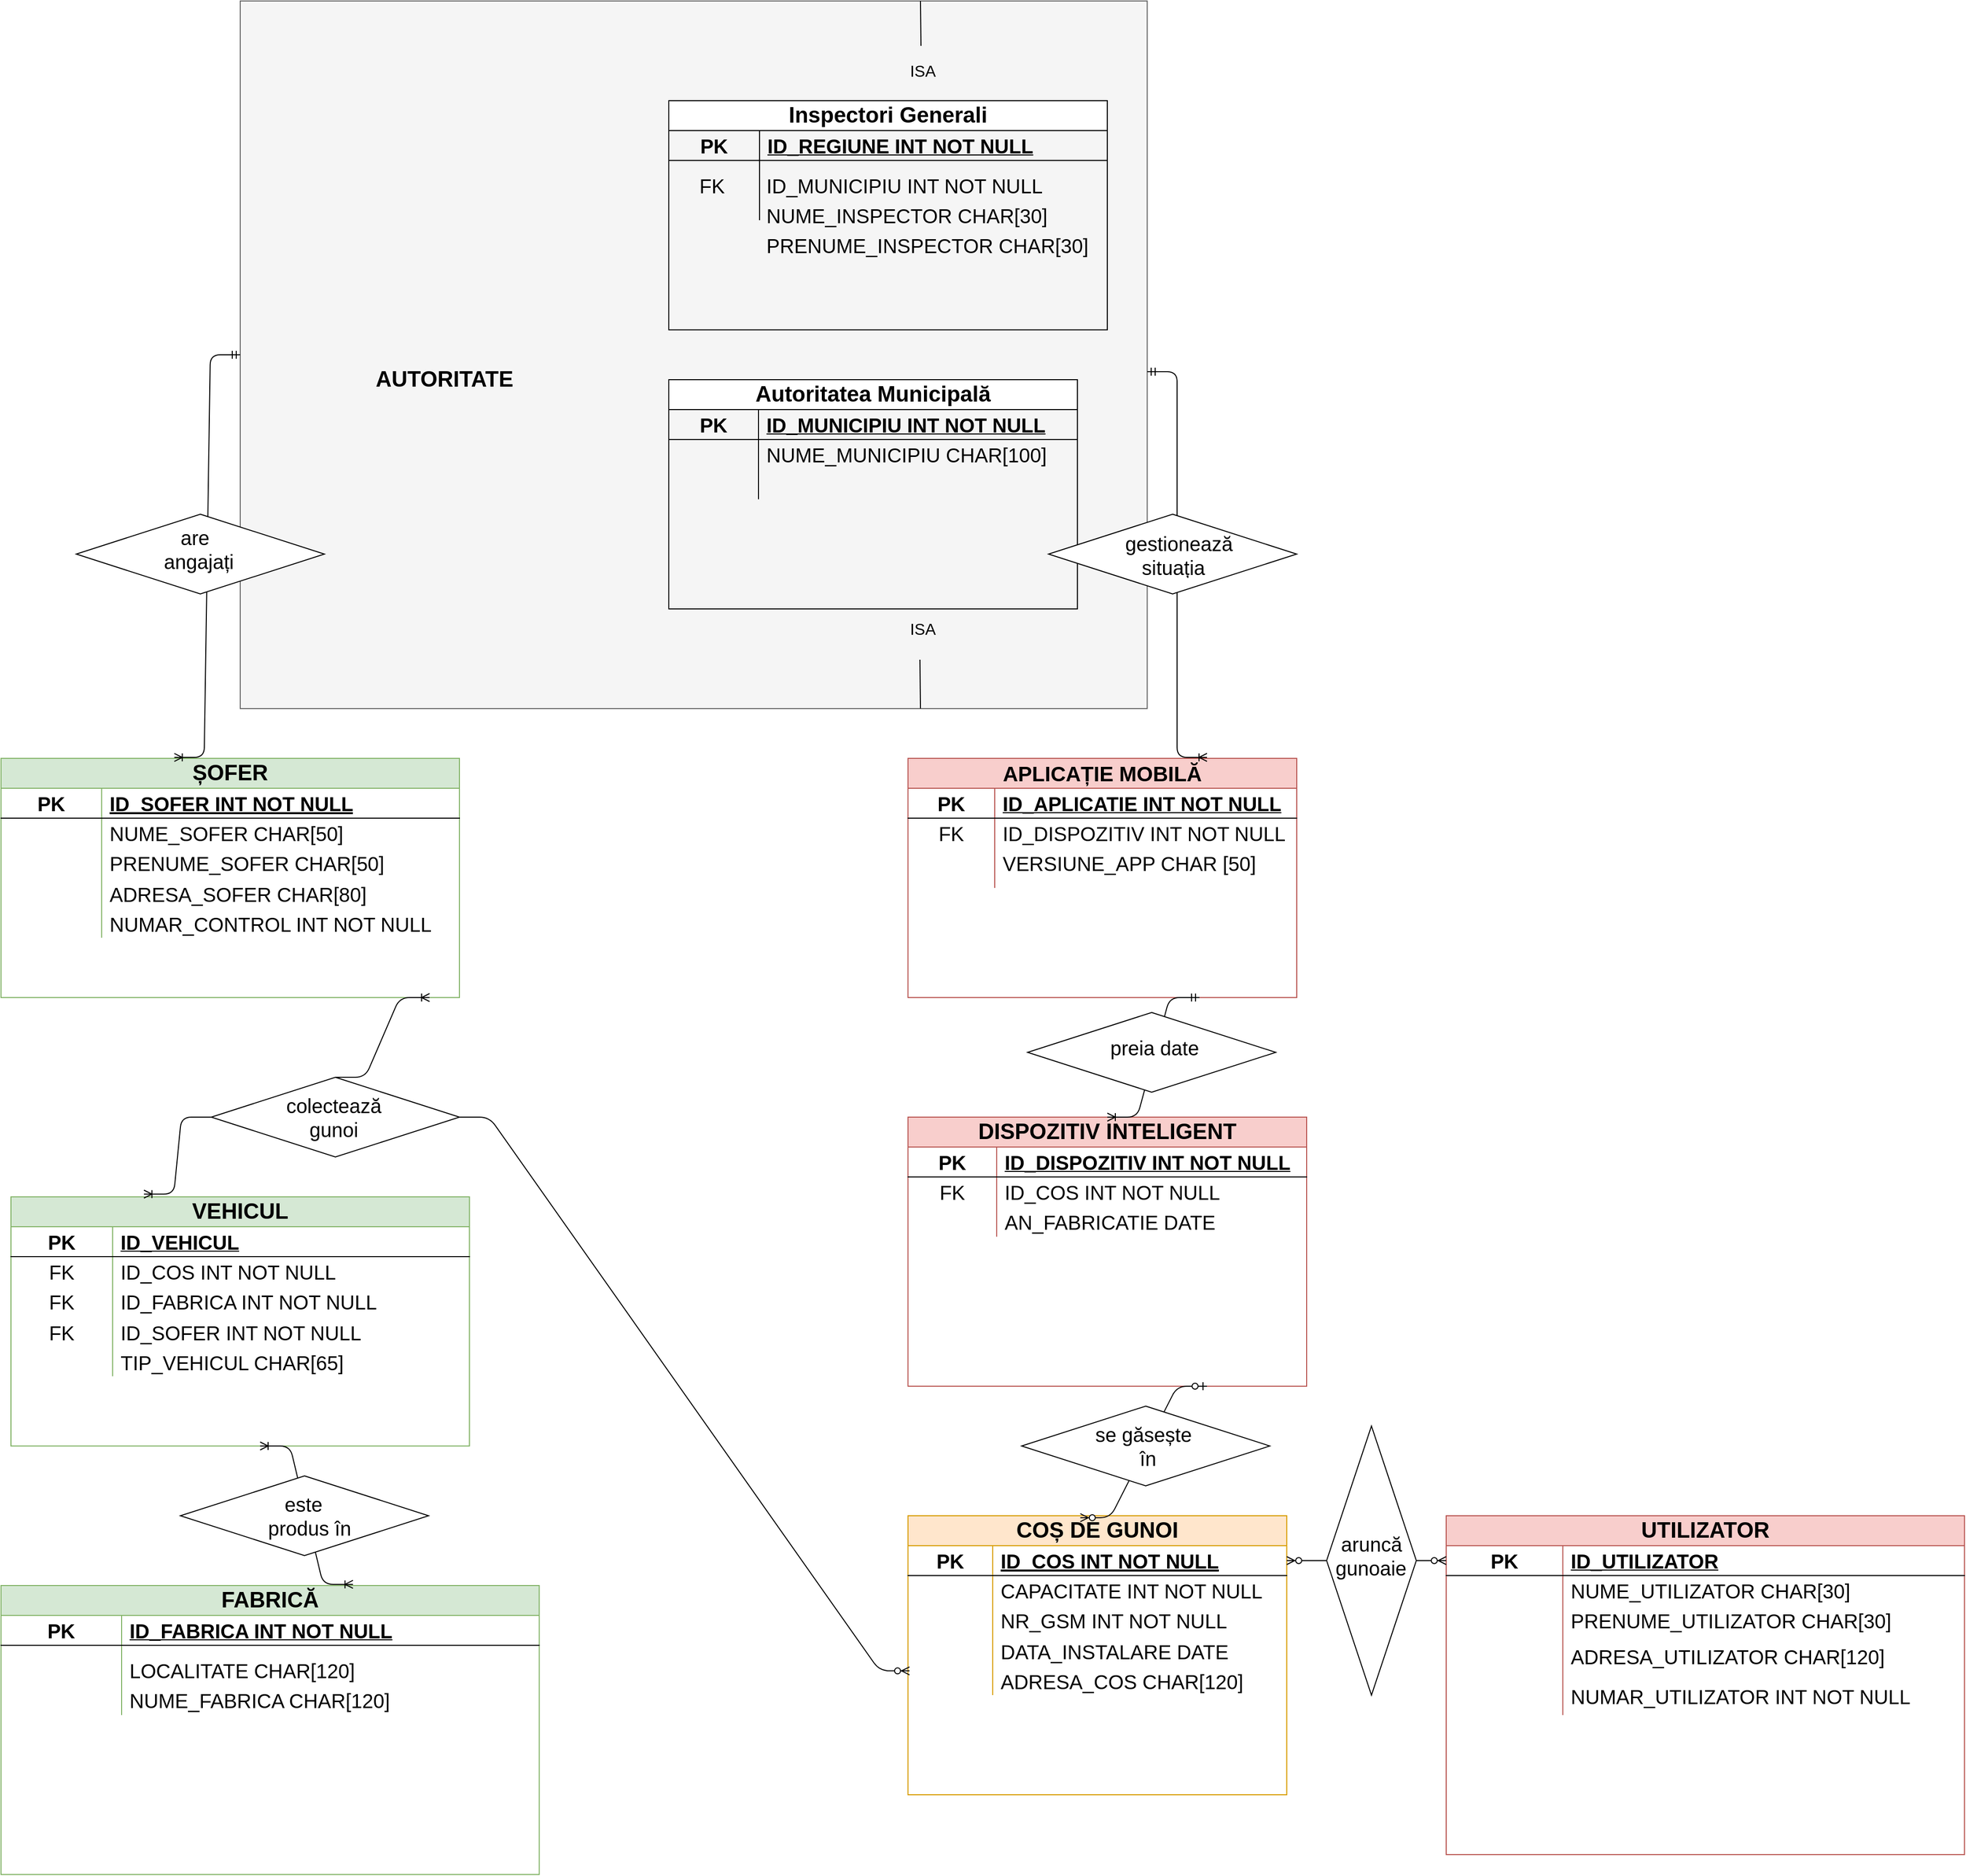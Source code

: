 <mxfile version="14.4.8" type="device"><diagram id="57cd32lfK2ipGU1jNJMj" name="Page-1"><mxGraphModel dx="2370" dy="2924" grid="1" gridSize="10" guides="1" tooltips="1" connect="1" arrows="1" fold="1" page="1" pageScale="1" pageWidth="1169" pageHeight="827" math="0" shadow="0"><root><mxCell id="0"/><mxCell id="1" parent="0"/><mxCell id="pH9x9BaeDjGzu_Fz_sA_-1" value="&lt;font style=&quot;font-size: 22px&quot;&gt;COȘ DE GUNOI&lt;/font&gt;" style="shape=table;html=1;whiteSpace=wrap;startSize=30;container=1;collapsible=0;childLayout=tableLayout;fixedRows=1;rowLines=0;fontStyle=1;align=center;fillColor=#ffe6cc;strokeColor=#d79b00;" parent="1" vertex="1"><mxGeometry x="1050" y="-80" width="380" height="280" as="geometry"/></mxCell><mxCell id="pH9x9BaeDjGzu_Fz_sA_-2" value="" style="shape=partialRectangle;html=1;whiteSpace=wrap;collapsible=0;dropTarget=0;pointerEvents=0;fillColor=none;top=0;left=0;bottom=1;right=0;points=[[0,0.5],[1,0.5]];portConstraint=eastwest;" parent="pH9x9BaeDjGzu_Fz_sA_-1" vertex="1"><mxGeometry y="30" width="380" height="30" as="geometry"/></mxCell><mxCell id="pH9x9BaeDjGzu_Fz_sA_-3" value="&lt;font size=&quot;1&quot;&gt;&lt;b style=&quot;font-size: 20px&quot;&gt;PK&lt;/b&gt;&lt;/font&gt;" style="shape=partialRectangle;html=1;whiteSpace=wrap;connectable=0;fillColor=none;top=0;left=0;bottom=0;right=0;overflow=hidden;" parent="pH9x9BaeDjGzu_Fz_sA_-2" vertex="1"><mxGeometry width="85" height="30" as="geometry"/></mxCell><mxCell id="pH9x9BaeDjGzu_Fz_sA_-4" value="&lt;font size=&quot;1&quot;&gt;&lt;b&gt;&lt;u style=&quot;font-size: 20px&quot;&gt;ID_COS INT NOT NULL&lt;/u&gt;&lt;/b&gt;&lt;/font&gt;" style="shape=partialRectangle;html=1;whiteSpace=wrap;connectable=0;fillColor=none;top=0;left=0;bottom=0;right=0;align=left;spacingLeft=6;overflow=hidden;" parent="pH9x9BaeDjGzu_Fz_sA_-2" vertex="1"><mxGeometry x="85" width="295" height="30" as="geometry"/></mxCell><mxCell id="pH9x9BaeDjGzu_Fz_sA_-5" value="" style="shape=partialRectangle;html=1;whiteSpace=wrap;collapsible=0;dropTarget=0;pointerEvents=0;fillColor=none;top=0;left=0;bottom=0;right=0;points=[[0,0.5],[1,0.5]];portConstraint=eastwest;" parent="pH9x9BaeDjGzu_Fz_sA_-1" vertex="1"><mxGeometry y="60" width="380" height="30" as="geometry"/></mxCell><mxCell id="pH9x9BaeDjGzu_Fz_sA_-6" value="" style="shape=partialRectangle;html=1;whiteSpace=wrap;connectable=0;fillColor=none;top=0;left=0;bottom=0;right=0;overflow=hidden;" parent="pH9x9BaeDjGzu_Fz_sA_-5" vertex="1"><mxGeometry width="85" height="30" as="geometry"/></mxCell><mxCell id="pH9x9BaeDjGzu_Fz_sA_-7" value="&lt;font style=&quot;font-size: 20px&quot;&gt;CAPACITATE INT NOT NULL&lt;/font&gt;" style="shape=partialRectangle;html=1;whiteSpace=wrap;connectable=0;fillColor=none;top=0;left=0;bottom=0;right=0;align=left;spacingLeft=6;overflow=hidden;fontSize=16;" parent="pH9x9BaeDjGzu_Fz_sA_-5" vertex="1"><mxGeometry x="85" width="295" height="30" as="geometry"/></mxCell><mxCell id="pH9x9BaeDjGzu_Fz_sA_-8" value="" style="shape=partialRectangle;html=1;whiteSpace=wrap;collapsible=0;dropTarget=0;pointerEvents=0;fillColor=none;top=0;left=0;bottom=0;right=0;points=[[0,0.5],[1,0.5]];portConstraint=eastwest;" parent="pH9x9BaeDjGzu_Fz_sA_-1" vertex="1"><mxGeometry y="90" width="380" height="30" as="geometry"/></mxCell><mxCell id="pH9x9BaeDjGzu_Fz_sA_-9" value="" style="shape=partialRectangle;html=1;whiteSpace=wrap;connectable=0;fillColor=none;top=0;left=0;bottom=0;right=0;overflow=hidden;" parent="pH9x9BaeDjGzu_Fz_sA_-8" vertex="1"><mxGeometry width="85" height="30" as="geometry"/></mxCell><mxCell id="pH9x9BaeDjGzu_Fz_sA_-10" value="&lt;font style=&quot;font-size: 20px&quot;&gt;NR_GSM INT NOT NULL&lt;/font&gt;" style="shape=partialRectangle;html=1;whiteSpace=wrap;connectable=0;fillColor=none;top=0;left=0;bottom=0;right=0;align=left;spacingLeft=6;overflow=hidden;" parent="pH9x9BaeDjGzu_Fz_sA_-8" vertex="1"><mxGeometry x="85" width="295" height="30" as="geometry"/></mxCell><mxCell id="4xKfPtqeUwsYevfExbdD-21" value="" style="shape=partialRectangle;collapsible=0;dropTarget=0;pointerEvents=0;fillColor=none;top=0;left=0;bottom=0;right=0;points=[[0,0.5],[1,0.5]];portConstraint=eastwest;" parent="pH9x9BaeDjGzu_Fz_sA_-1" vertex="1"><mxGeometry y="120" width="380" height="30" as="geometry"/></mxCell><mxCell id="4xKfPtqeUwsYevfExbdD-22" value="" style="shape=partialRectangle;connectable=0;fillColor=none;top=0;left=0;bottom=0;right=0;editable=1;overflow=hidden;" parent="4xKfPtqeUwsYevfExbdD-21" vertex="1"><mxGeometry width="85" height="30" as="geometry"/></mxCell><mxCell id="4xKfPtqeUwsYevfExbdD-23" value="DATA_INSTALARE DATE" style="shape=partialRectangle;connectable=0;fillColor=none;top=0;left=0;bottom=0;right=0;align=left;spacingLeft=6;overflow=hidden;fontSize=20;" parent="4xKfPtqeUwsYevfExbdD-21" vertex="1"><mxGeometry x="85" width="295" height="30" as="geometry"/></mxCell><mxCell id="4xKfPtqeUwsYevfExbdD-25" value="" style="shape=partialRectangle;collapsible=0;dropTarget=0;pointerEvents=0;fillColor=none;top=0;left=0;bottom=0;right=0;points=[[0,0.5],[1,0.5]];portConstraint=eastwest;" parent="pH9x9BaeDjGzu_Fz_sA_-1" vertex="1"><mxGeometry y="150" width="380" height="30" as="geometry"/></mxCell><mxCell id="4xKfPtqeUwsYevfExbdD-26" value="" style="shape=partialRectangle;connectable=0;fillColor=none;top=0;left=0;bottom=0;right=0;editable=1;overflow=hidden;" parent="4xKfPtqeUwsYevfExbdD-25" vertex="1"><mxGeometry width="85" height="30" as="geometry"/></mxCell><mxCell id="4xKfPtqeUwsYevfExbdD-27" value="ADRESA_COS CHAR[120]" style="shape=partialRectangle;connectable=0;fillColor=none;top=0;left=0;bottom=0;right=0;align=left;spacingLeft=6;overflow=hidden;fontSize=20;" parent="4xKfPtqeUwsYevfExbdD-25" vertex="1"><mxGeometry x="85" width="295" height="30" as="geometry"/></mxCell><mxCell id="pH9x9BaeDjGzu_Fz_sA_-11" value="&lt;font style=&quot;font-size: 22px&quot;&gt;UTILIZATOR&lt;/font&gt;" style="shape=table;html=1;whiteSpace=wrap;startSize=30;container=1;collapsible=0;childLayout=tableLayout;fixedRows=1;rowLines=0;fontStyle=1;align=center;fillColor=#f8cecc;strokeColor=#b85450;" parent="1" vertex="1"><mxGeometry x="1590" y="-80" width="520" height="340" as="geometry"/></mxCell><mxCell id="pH9x9BaeDjGzu_Fz_sA_-12" value="" style="shape=partialRectangle;html=1;whiteSpace=wrap;collapsible=0;dropTarget=0;pointerEvents=0;fillColor=none;top=0;left=0;bottom=1;right=0;points=[[0,0.5],[1,0.5]];portConstraint=eastwest;" parent="pH9x9BaeDjGzu_Fz_sA_-11" vertex="1"><mxGeometry y="30" width="520" height="30" as="geometry"/></mxCell><mxCell id="pH9x9BaeDjGzu_Fz_sA_-13" value="&lt;font size=&quot;1&quot;&gt;&lt;b style=&quot;font-size: 20px&quot;&gt;PK&lt;/b&gt;&lt;/font&gt;" style="shape=partialRectangle;html=1;whiteSpace=wrap;connectable=0;fillColor=none;top=0;left=0;bottom=0;right=0;overflow=hidden;" parent="pH9x9BaeDjGzu_Fz_sA_-12" vertex="1"><mxGeometry width="117" height="30" as="geometry"/></mxCell><mxCell id="pH9x9BaeDjGzu_Fz_sA_-14" value="&lt;b&gt;&lt;u&gt;&lt;font style=&quot;font-size: 20px&quot;&gt;ID_UTILIZATOR&lt;/font&gt;&lt;/u&gt;&lt;/b&gt;" style="shape=partialRectangle;html=1;whiteSpace=wrap;connectable=0;fillColor=none;top=0;left=0;bottom=0;right=0;align=left;spacingLeft=6;overflow=hidden;" parent="pH9x9BaeDjGzu_Fz_sA_-12" vertex="1"><mxGeometry x="117" width="403" height="30" as="geometry"/></mxCell><mxCell id="pH9x9BaeDjGzu_Fz_sA_-15" value="" style="shape=partialRectangle;html=1;whiteSpace=wrap;collapsible=0;dropTarget=0;pointerEvents=0;fillColor=none;top=0;left=0;bottom=0;right=0;points=[[0,0.5],[1,0.5]];portConstraint=eastwest;" parent="pH9x9BaeDjGzu_Fz_sA_-11" vertex="1"><mxGeometry y="60" width="520" height="30" as="geometry"/></mxCell><mxCell id="pH9x9BaeDjGzu_Fz_sA_-16" value="" style="shape=partialRectangle;html=1;whiteSpace=wrap;connectable=0;fillColor=none;top=0;left=0;bottom=0;right=0;overflow=hidden;" parent="pH9x9BaeDjGzu_Fz_sA_-15" vertex="1"><mxGeometry width="117" height="30" as="geometry"/></mxCell><mxCell id="pH9x9BaeDjGzu_Fz_sA_-17" value="&lt;font style=&quot;font-size: 20px&quot;&gt;NUME_UTILIZATOR CHAR[30]&lt;/font&gt;" style="shape=partialRectangle;html=1;whiteSpace=wrap;connectable=0;fillColor=none;top=0;left=0;bottom=0;right=0;align=left;spacingLeft=6;overflow=hidden;" parent="pH9x9BaeDjGzu_Fz_sA_-15" vertex="1"><mxGeometry x="117" width="403" height="30" as="geometry"/></mxCell><mxCell id="pH9x9BaeDjGzu_Fz_sA_-18" value="" style="shape=partialRectangle;html=1;whiteSpace=wrap;collapsible=0;dropTarget=0;pointerEvents=0;fillColor=none;top=0;left=0;bottom=0;right=0;points=[[0,0.5],[1,0.5]];portConstraint=eastwest;" parent="pH9x9BaeDjGzu_Fz_sA_-11" vertex="1"><mxGeometry y="90" width="520" height="30" as="geometry"/></mxCell><mxCell id="pH9x9BaeDjGzu_Fz_sA_-19" value="" style="shape=partialRectangle;html=1;whiteSpace=wrap;connectable=0;fillColor=none;top=0;left=0;bottom=0;right=0;overflow=hidden;" parent="pH9x9BaeDjGzu_Fz_sA_-18" vertex="1"><mxGeometry width="117" height="30" as="geometry"/></mxCell><mxCell id="pH9x9BaeDjGzu_Fz_sA_-20" value="&lt;font style=&quot;font-size: 20px&quot;&gt;PRENUME_UTILIZATOR CHAR[30]&lt;/font&gt;" style="shape=partialRectangle;html=1;whiteSpace=wrap;connectable=0;fillColor=none;top=0;left=0;bottom=0;right=0;align=left;spacingLeft=6;overflow=hidden;" parent="pH9x9BaeDjGzu_Fz_sA_-18" vertex="1"><mxGeometry x="117" width="403" height="30" as="geometry"/></mxCell><mxCell id="4xKfPtqeUwsYevfExbdD-28" value="" style="shape=partialRectangle;collapsible=0;dropTarget=0;pointerEvents=0;fillColor=none;top=0;left=0;bottom=0;right=0;points=[[0,0.5],[1,0.5]];portConstraint=eastwest;fontSize=20;" parent="pH9x9BaeDjGzu_Fz_sA_-11" vertex="1"><mxGeometry y="120" width="520" height="40" as="geometry"/></mxCell><mxCell id="4xKfPtqeUwsYevfExbdD-29" value="" style="shape=partialRectangle;connectable=0;fillColor=none;top=0;left=0;bottom=0;right=0;editable=1;overflow=hidden;" parent="4xKfPtqeUwsYevfExbdD-28" vertex="1"><mxGeometry width="117" height="40" as="geometry"/></mxCell><mxCell id="4xKfPtqeUwsYevfExbdD-30" value="ADRESA_UTILIZATOR CHAR[120]" style="shape=partialRectangle;connectable=0;fillColor=none;top=0;left=0;bottom=0;right=0;align=left;spacingLeft=6;overflow=hidden;fontSize=20;" parent="4xKfPtqeUwsYevfExbdD-28" vertex="1"><mxGeometry x="117" width="403" height="40" as="geometry"/></mxCell><mxCell id="4xKfPtqeUwsYevfExbdD-32" value="" style="shape=partialRectangle;collapsible=0;dropTarget=0;pointerEvents=0;fillColor=none;top=0;left=0;bottom=0;right=0;points=[[0,0.5],[1,0.5]];portConstraint=eastwest;" parent="pH9x9BaeDjGzu_Fz_sA_-11" vertex="1"><mxGeometry y="160" width="520" height="40" as="geometry"/></mxCell><mxCell id="4xKfPtqeUwsYevfExbdD-33" value="" style="shape=partialRectangle;connectable=0;fillColor=none;top=0;left=0;bottom=0;right=0;editable=1;overflow=hidden;" parent="4xKfPtqeUwsYevfExbdD-32" vertex="1"><mxGeometry width="117" height="40" as="geometry"/></mxCell><mxCell id="4xKfPtqeUwsYevfExbdD-34" value="NUMAR_UTILIZATOR INT NOT NULL" style="shape=partialRectangle;connectable=0;fillColor=none;top=0;left=0;bottom=0;right=0;align=left;spacingLeft=6;overflow=hidden;fontSize=20;" parent="4xKfPtqeUwsYevfExbdD-32" vertex="1"><mxGeometry x="117" width="403" height="40" as="geometry"/></mxCell><mxCell id="pH9x9BaeDjGzu_Fz_sA_-21" value="&lt;font style=&quot;font-size: 22px&quot;&gt;DISPOZITIV INTELIGENT&lt;/font&gt;" style="shape=table;html=1;whiteSpace=wrap;startSize=30;container=1;collapsible=0;childLayout=tableLayout;fixedRows=1;rowLines=0;fontStyle=1;align=center;fillColor=#f8cecc;strokeColor=#b85450;" parent="1" vertex="1"><mxGeometry x="1050" y="-480" width="400" height="270" as="geometry"/></mxCell><mxCell id="pH9x9BaeDjGzu_Fz_sA_-22" value="" style="shape=partialRectangle;html=1;whiteSpace=wrap;collapsible=0;dropTarget=0;pointerEvents=0;fillColor=none;top=0;left=0;bottom=1;right=0;points=[[0,0.5],[1,0.5]];portConstraint=eastwest;" parent="pH9x9BaeDjGzu_Fz_sA_-21" vertex="1"><mxGeometry y="30" width="400" height="30" as="geometry"/></mxCell><mxCell id="pH9x9BaeDjGzu_Fz_sA_-23" value="&lt;b&gt;&lt;font style=&quot;font-size: 20px&quot;&gt;PK&lt;/font&gt;&lt;/b&gt;" style="shape=partialRectangle;html=1;whiteSpace=wrap;connectable=0;fillColor=none;top=0;left=0;bottom=0;right=0;overflow=hidden;" parent="pH9x9BaeDjGzu_Fz_sA_-22" vertex="1"><mxGeometry width="89" height="30" as="geometry"/></mxCell><mxCell id="pH9x9BaeDjGzu_Fz_sA_-24" value="&lt;b&gt;&lt;u&gt;&lt;font style=&quot;font-size: 20px&quot;&gt;ID_DISPOZITIV INT NOT NULL&lt;/font&gt;&lt;/u&gt;&lt;/b&gt;" style="shape=partialRectangle;html=1;whiteSpace=wrap;connectable=0;fillColor=none;top=0;left=0;bottom=0;right=0;align=left;spacingLeft=6;overflow=hidden;" parent="pH9x9BaeDjGzu_Fz_sA_-22" vertex="1"><mxGeometry x="89" width="311" height="30" as="geometry"/></mxCell><mxCell id="pH9x9BaeDjGzu_Fz_sA_-25" value="" style="shape=partialRectangle;html=1;whiteSpace=wrap;collapsible=0;dropTarget=0;pointerEvents=0;fillColor=none;top=0;left=0;bottom=0;right=0;points=[[0,0.5],[1,0.5]];portConstraint=eastwest;" parent="pH9x9BaeDjGzu_Fz_sA_-21" vertex="1"><mxGeometry y="60" width="400" height="30" as="geometry"/></mxCell><mxCell id="pH9x9BaeDjGzu_Fz_sA_-26" value="&lt;font style=&quot;font-size: 20px&quot;&gt;FK&lt;/font&gt;" style="shape=partialRectangle;html=1;whiteSpace=wrap;connectable=0;fillColor=none;top=0;left=0;bottom=0;right=0;overflow=hidden;" parent="pH9x9BaeDjGzu_Fz_sA_-25" vertex="1"><mxGeometry width="89" height="30" as="geometry"/></mxCell><mxCell id="pH9x9BaeDjGzu_Fz_sA_-27" value="&lt;font style=&quot;font-size: 20px&quot;&gt;ID_COS INT NOT NULL&lt;/font&gt;" style="shape=partialRectangle;html=1;whiteSpace=wrap;connectable=0;fillColor=none;top=0;left=0;bottom=0;right=0;align=left;spacingLeft=6;overflow=hidden;" parent="pH9x9BaeDjGzu_Fz_sA_-25" vertex="1"><mxGeometry x="89" width="311" height="30" as="geometry"/></mxCell><mxCell id="pH9x9BaeDjGzu_Fz_sA_-28" value="" style="shape=partialRectangle;html=1;whiteSpace=wrap;collapsible=0;dropTarget=0;pointerEvents=0;fillColor=none;top=0;left=0;bottom=0;right=0;points=[[0,0.5],[1,0.5]];portConstraint=eastwest;" parent="pH9x9BaeDjGzu_Fz_sA_-21" vertex="1"><mxGeometry y="90" width="400" height="30" as="geometry"/></mxCell><mxCell id="pH9x9BaeDjGzu_Fz_sA_-29" value="" style="shape=partialRectangle;html=1;whiteSpace=wrap;connectable=0;fillColor=none;top=0;left=0;bottom=0;right=0;overflow=hidden;" parent="pH9x9BaeDjGzu_Fz_sA_-28" vertex="1"><mxGeometry width="89" height="30" as="geometry"/></mxCell><mxCell id="pH9x9BaeDjGzu_Fz_sA_-30" value="" style="shape=partialRectangle;html=1;whiteSpace=wrap;connectable=0;fillColor=none;top=0;left=0;bottom=0;right=0;align=left;spacingLeft=6;overflow=hidden;" parent="pH9x9BaeDjGzu_Fz_sA_-28" vertex="1"><mxGeometry x="89" width="311" height="30" as="geometry"/></mxCell><mxCell id="pH9x9BaeDjGzu_Fz_sA_-41" value="&lt;span style=&quot;font-size: 22px&quot;&gt;ȘOFER&lt;/span&gt;" style="shape=table;html=1;whiteSpace=wrap;startSize=30;container=1;collapsible=0;childLayout=tableLayout;fixedRows=1;rowLines=0;fontStyle=1;align=center;fillColor=#d5e8d4;strokeColor=#82b366;" parent="1" vertex="1"><mxGeometry x="140" y="-840" width="460" height="240" as="geometry"/></mxCell><mxCell id="pH9x9BaeDjGzu_Fz_sA_-42" value="" style="shape=partialRectangle;html=1;whiteSpace=wrap;collapsible=0;dropTarget=0;pointerEvents=0;fillColor=none;top=0;left=0;bottom=1;right=0;points=[[0,0.5],[1,0.5]];portConstraint=eastwest;" parent="pH9x9BaeDjGzu_Fz_sA_-41" vertex="1"><mxGeometry y="30" width="460" height="30" as="geometry"/></mxCell><mxCell id="pH9x9BaeDjGzu_Fz_sA_-43" value="&lt;b&gt;&lt;font style=&quot;font-size: 20px&quot;&gt;PK&lt;/font&gt;&lt;/b&gt;" style="shape=partialRectangle;html=1;whiteSpace=wrap;connectable=0;fillColor=none;top=0;left=0;bottom=0;right=0;overflow=hidden;" parent="pH9x9BaeDjGzu_Fz_sA_-42" vertex="1"><mxGeometry width="101" height="30" as="geometry"/></mxCell><mxCell id="pH9x9BaeDjGzu_Fz_sA_-44" value="&lt;span style=&quot;font-size: 20px&quot;&gt;&lt;b&gt;&lt;u&gt;ID_SOFER INT NOT NULL&lt;/u&gt;&lt;/b&gt;&lt;/span&gt;" style="shape=partialRectangle;html=1;whiteSpace=wrap;connectable=0;fillColor=none;top=0;left=0;bottom=0;right=0;align=left;spacingLeft=6;overflow=hidden;" parent="pH9x9BaeDjGzu_Fz_sA_-42" vertex="1"><mxGeometry x="101" width="359" height="30" as="geometry"/></mxCell><mxCell id="pH9x9BaeDjGzu_Fz_sA_-45" value="" style="shape=partialRectangle;html=1;whiteSpace=wrap;collapsible=0;dropTarget=0;pointerEvents=0;fillColor=none;top=0;left=0;bottom=0;right=0;points=[[0,0.5],[1,0.5]];portConstraint=eastwest;" parent="pH9x9BaeDjGzu_Fz_sA_-41" vertex="1"><mxGeometry y="60" width="460" height="30" as="geometry"/></mxCell><mxCell id="pH9x9BaeDjGzu_Fz_sA_-46" value="" style="shape=partialRectangle;html=1;whiteSpace=wrap;connectable=0;fillColor=none;top=0;left=0;bottom=0;right=0;overflow=hidden;" parent="pH9x9BaeDjGzu_Fz_sA_-45" vertex="1"><mxGeometry width="101" height="30" as="geometry"/></mxCell><mxCell id="pH9x9BaeDjGzu_Fz_sA_-47" value="&lt;font style=&quot;font-size: 20px&quot;&gt;NUME_SOFER CHAR[50]&lt;/font&gt;" style="shape=partialRectangle;html=1;whiteSpace=wrap;connectable=0;fillColor=none;top=0;left=0;bottom=0;right=0;align=left;spacingLeft=6;overflow=hidden;" parent="pH9x9BaeDjGzu_Fz_sA_-45" vertex="1"><mxGeometry x="101" width="359" height="30" as="geometry"/></mxCell><mxCell id="pH9x9BaeDjGzu_Fz_sA_-48" value="" style="shape=partialRectangle;html=1;whiteSpace=wrap;collapsible=0;dropTarget=0;pointerEvents=0;fillColor=none;top=0;left=0;bottom=0;right=0;points=[[0,0.5],[1,0.5]];portConstraint=eastwest;" parent="pH9x9BaeDjGzu_Fz_sA_-41" vertex="1"><mxGeometry y="90" width="460" height="30" as="geometry"/></mxCell><mxCell id="pH9x9BaeDjGzu_Fz_sA_-49" value="" style="shape=partialRectangle;html=1;whiteSpace=wrap;connectable=0;fillColor=none;top=0;left=0;bottom=0;right=0;overflow=hidden;" parent="pH9x9BaeDjGzu_Fz_sA_-48" vertex="1"><mxGeometry width="101" height="30" as="geometry"/></mxCell><mxCell id="pH9x9BaeDjGzu_Fz_sA_-50" value="&lt;font style=&quot;font-size: 20px&quot;&gt;PRENUME_SOFER CHAR[50]&lt;/font&gt;" style="shape=partialRectangle;html=1;whiteSpace=wrap;connectable=0;fillColor=none;top=0;left=0;bottom=0;right=0;align=left;spacingLeft=6;overflow=hidden;" parent="pH9x9BaeDjGzu_Fz_sA_-48" vertex="1"><mxGeometry x="101" width="359" height="30" as="geometry"/></mxCell><mxCell id="4xKfPtqeUwsYevfExbdD-3" value="" style="shape=partialRectangle;collapsible=0;dropTarget=0;pointerEvents=0;fillColor=none;top=0;left=0;bottom=0;right=0;points=[[0,0.5],[1,0.5]];portConstraint=eastwest;" parent="pH9x9BaeDjGzu_Fz_sA_-41" vertex="1"><mxGeometry y="120" width="460" height="30" as="geometry"/></mxCell><mxCell id="4xKfPtqeUwsYevfExbdD-4" value="" style="shape=partialRectangle;connectable=0;fillColor=none;top=0;left=0;bottom=0;right=0;editable=1;overflow=hidden;" parent="4xKfPtqeUwsYevfExbdD-3" vertex="1"><mxGeometry width="101" height="30" as="geometry"/></mxCell><mxCell id="4xKfPtqeUwsYevfExbdD-5" value="ADRESA_SOFER CHAR[80]" style="shape=partialRectangle;connectable=0;fillColor=none;top=0;left=0;bottom=0;right=0;align=left;spacingLeft=6;overflow=hidden;fontSize=20;" parent="4xKfPtqeUwsYevfExbdD-3" vertex="1"><mxGeometry x="101" width="359" height="30" as="geometry"/></mxCell><mxCell id="4xKfPtqeUwsYevfExbdD-11" value="" style="shape=partialRectangle;collapsible=0;dropTarget=0;pointerEvents=0;fillColor=none;top=0;left=0;bottom=0;right=0;points=[[0,0.5],[1,0.5]];portConstraint=eastwest;" parent="pH9x9BaeDjGzu_Fz_sA_-41" vertex="1"><mxGeometry y="150" width="460" height="30" as="geometry"/></mxCell><mxCell id="4xKfPtqeUwsYevfExbdD-12" value="" style="shape=partialRectangle;connectable=0;fillColor=none;top=0;left=0;bottom=0;right=0;editable=1;overflow=hidden;" parent="4xKfPtqeUwsYevfExbdD-11" vertex="1"><mxGeometry width="101" height="30" as="geometry"/></mxCell><mxCell id="4xKfPtqeUwsYevfExbdD-13" value="NUMAR_CONTROL INT NOT NULL" style="shape=partialRectangle;connectable=0;fillColor=none;top=0;left=0;bottom=0;right=0;align=left;spacingLeft=6;overflow=hidden;fontSize=20;" parent="4xKfPtqeUwsYevfExbdD-11" vertex="1"><mxGeometry x="101" width="359" height="30" as="geometry"/></mxCell><mxCell id="pH9x9BaeDjGzu_Fz_sA_-81" value="&lt;font style=&quot;font-size: 22px&quot;&gt;FABRICĂ&lt;/font&gt;" style="shape=table;html=1;whiteSpace=wrap;startSize=30;container=1;collapsible=0;childLayout=tableLayout;fixedRows=1;rowLines=0;fontStyle=1;align=center;fillColor=#d5e8d4;strokeColor=#82b366;" parent="1" vertex="1"><mxGeometry x="140" y="-10" width="540" height="290" as="geometry"/></mxCell><mxCell id="pH9x9BaeDjGzu_Fz_sA_-82" value="" style="shape=partialRectangle;html=1;whiteSpace=wrap;collapsible=0;dropTarget=0;pointerEvents=0;fillColor=none;top=0;left=0;bottom=1;right=0;points=[[0,0.5],[1,0.5]];portConstraint=eastwest;" parent="pH9x9BaeDjGzu_Fz_sA_-81" vertex="1"><mxGeometry y="30" width="540" height="30" as="geometry"/></mxCell><mxCell id="pH9x9BaeDjGzu_Fz_sA_-83" value="&lt;b&gt;&lt;font style=&quot;font-size: 20px&quot;&gt;PK&lt;/font&gt;&lt;/b&gt;" style="shape=partialRectangle;html=1;whiteSpace=wrap;connectable=0;fillColor=none;top=0;left=0;bottom=0;right=0;overflow=hidden;" parent="pH9x9BaeDjGzu_Fz_sA_-82" vertex="1"><mxGeometry width="121" height="30" as="geometry"/></mxCell><mxCell id="pH9x9BaeDjGzu_Fz_sA_-84" value="&lt;b&gt;&lt;u&gt;&lt;font style=&quot;font-size: 20px&quot;&gt;ID_FABRICA INT NOT NULL&lt;/font&gt;&lt;/u&gt;&lt;/b&gt;" style="shape=partialRectangle;html=1;whiteSpace=wrap;connectable=0;fillColor=none;top=0;left=0;bottom=0;right=0;align=left;spacingLeft=6;overflow=hidden;" parent="pH9x9BaeDjGzu_Fz_sA_-82" vertex="1"><mxGeometry x="121" width="419" height="30" as="geometry"/></mxCell><mxCell id="pH9x9BaeDjGzu_Fz_sA_-88" value="" style="shape=partialRectangle;html=1;whiteSpace=wrap;collapsible=0;dropTarget=0;pointerEvents=0;fillColor=none;top=0;left=0;bottom=0;right=0;points=[[0,0.5],[1,0.5]];portConstraint=eastwest;" parent="pH9x9BaeDjGzu_Fz_sA_-81" vertex="1"><mxGeometry y="60" width="540" height="40" as="geometry"/></mxCell><mxCell id="pH9x9BaeDjGzu_Fz_sA_-89" value="" style="shape=partialRectangle;html=1;whiteSpace=wrap;connectable=0;fillColor=none;top=0;left=0;bottom=0;right=0;overflow=hidden;" parent="pH9x9BaeDjGzu_Fz_sA_-88" vertex="1"><mxGeometry width="121" height="40" as="geometry"/></mxCell><mxCell id="pH9x9BaeDjGzu_Fz_sA_-90" value="" style="shape=partialRectangle;html=1;whiteSpace=wrap;connectable=0;fillColor=none;top=0;left=0;bottom=0;right=0;align=left;spacingLeft=6;overflow=hidden;" parent="pH9x9BaeDjGzu_Fz_sA_-88" vertex="1"><mxGeometry x="121" width="419" height="40" as="geometry"/></mxCell><mxCell id="pH9x9BaeDjGzu_Fz_sA_-85" value="" style="shape=partialRectangle;html=1;whiteSpace=wrap;collapsible=0;dropTarget=0;pointerEvents=0;fillColor=none;top=0;left=0;bottom=0;right=0;points=[[0,0.5],[1,0.5]];portConstraint=eastwest;" parent="pH9x9BaeDjGzu_Fz_sA_-81" vertex="1"><mxGeometry y="100" width="540" height="30" as="geometry"/></mxCell><mxCell id="pH9x9BaeDjGzu_Fz_sA_-86" value="" style="shape=partialRectangle;html=1;whiteSpace=wrap;connectable=0;fillColor=none;top=0;left=0;bottom=0;right=0;overflow=hidden;" parent="pH9x9BaeDjGzu_Fz_sA_-85" vertex="1"><mxGeometry width="121" height="30" as="geometry"/></mxCell><mxCell id="pH9x9BaeDjGzu_Fz_sA_-87" value="&lt;font style=&quot;font-size: 20px&quot;&gt;NUME_FABRICA CHAR[120]&lt;/font&gt;" style="shape=partialRectangle;html=1;whiteSpace=wrap;connectable=0;fillColor=none;top=0;left=0;bottom=0;right=0;align=left;spacingLeft=6;overflow=hidden;" parent="pH9x9BaeDjGzu_Fz_sA_-85" vertex="1"><mxGeometry x="121" width="419" height="30" as="geometry"/></mxCell><mxCell id="pH9x9BaeDjGzu_Fz_sA_-91" value="&lt;font style=&quot;font-size: 22px&quot;&gt;VEHICUL&lt;/font&gt;" style="shape=table;html=1;whiteSpace=wrap;startSize=30;container=1;collapsible=0;childLayout=tableLayout;fixedRows=1;rowLines=0;fontStyle=1;align=center;fillColor=#d5e8d4;strokeColor=#82b366;" parent="1" vertex="1"><mxGeometry x="150" y="-400" width="460" height="250" as="geometry"/></mxCell><mxCell id="pH9x9BaeDjGzu_Fz_sA_-92" value="" style="shape=partialRectangle;html=1;whiteSpace=wrap;collapsible=0;dropTarget=0;pointerEvents=0;fillColor=none;top=0;left=0;bottom=1;right=0;points=[[0,0.5],[1,0.5]];portConstraint=eastwest;" parent="pH9x9BaeDjGzu_Fz_sA_-91" vertex="1"><mxGeometry y="30" width="460" height="30" as="geometry"/></mxCell><mxCell id="pH9x9BaeDjGzu_Fz_sA_-93" value="&lt;b&gt;&lt;font style=&quot;font-size: 20px&quot;&gt;PK&lt;/font&gt;&lt;/b&gt;" style="shape=partialRectangle;html=1;whiteSpace=wrap;connectable=0;fillColor=none;top=0;left=0;bottom=0;right=0;overflow=hidden;" parent="pH9x9BaeDjGzu_Fz_sA_-92" vertex="1"><mxGeometry width="102" height="30" as="geometry"/></mxCell><mxCell id="pH9x9BaeDjGzu_Fz_sA_-94" value="&lt;b&gt;&lt;u&gt;&lt;font style=&quot;font-size: 20px&quot;&gt;ID_VEHICUL&lt;/font&gt;&lt;/u&gt;&lt;/b&gt;" style="shape=partialRectangle;html=1;whiteSpace=wrap;connectable=0;fillColor=none;top=0;left=0;bottom=0;right=0;align=left;spacingLeft=6;overflow=hidden;" parent="pH9x9BaeDjGzu_Fz_sA_-92" vertex="1"><mxGeometry x="102" width="358" height="30" as="geometry"/></mxCell><mxCell id="pH9x9BaeDjGzu_Fz_sA_-95" value="" style="shape=partialRectangle;html=1;whiteSpace=wrap;collapsible=0;dropTarget=0;pointerEvents=0;fillColor=none;top=0;left=0;bottom=0;right=0;points=[[0,0.5],[1,0.5]];portConstraint=eastwest;" parent="pH9x9BaeDjGzu_Fz_sA_-91" vertex="1"><mxGeometry y="60" width="460" height="30" as="geometry"/></mxCell><mxCell id="pH9x9BaeDjGzu_Fz_sA_-96" value="&lt;font style=&quot;font-size: 20px&quot;&gt;FK&lt;/font&gt;" style="shape=partialRectangle;html=1;whiteSpace=wrap;connectable=0;fillColor=none;top=0;left=0;bottom=0;right=0;overflow=hidden;" parent="pH9x9BaeDjGzu_Fz_sA_-95" vertex="1"><mxGeometry width="102" height="30" as="geometry"/></mxCell><mxCell id="pH9x9BaeDjGzu_Fz_sA_-97" value="&lt;font style=&quot;font-size: 20px&quot;&gt;ID_COS INT NOT NULL&lt;/font&gt;" style="shape=partialRectangle;html=1;whiteSpace=wrap;connectable=0;fillColor=none;top=0;left=0;bottom=0;right=0;align=left;spacingLeft=6;overflow=hidden;" parent="pH9x9BaeDjGzu_Fz_sA_-95" vertex="1"><mxGeometry x="102" width="358" height="30" as="geometry"/></mxCell><mxCell id="pH9x9BaeDjGzu_Fz_sA_-98" value="" style="shape=partialRectangle;html=1;whiteSpace=wrap;collapsible=0;dropTarget=0;pointerEvents=0;fillColor=none;top=0;left=0;bottom=0;right=0;points=[[0,0.5],[1,0.5]];portConstraint=eastwest;" parent="pH9x9BaeDjGzu_Fz_sA_-91" vertex="1"><mxGeometry y="90" width="460" height="30" as="geometry"/></mxCell><mxCell id="pH9x9BaeDjGzu_Fz_sA_-99" value="&lt;font style=&quot;font-size: 20px&quot;&gt;FK&lt;/font&gt;" style="shape=partialRectangle;html=1;whiteSpace=wrap;connectable=0;fillColor=none;top=0;left=0;bottom=0;right=0;overflow=hidden;" parent="pH9x9BaeDjGzu_Fz_sA_-98" vertex="1"><mxGeometry width="102" height="30" as="geometry"/></mxCell><mxCell id="pH9x9BaeDjGzu_Fz_sA_-100" value="&lt;font style=&quot;font-size: 20px&quot;&gt;ID_FABRICA INT NOT NULL&lt;/font&gt;" style="shape=partialRectangle;html=1;whiteSpace=wrap;connectable=0;fillColor=none;top=0;left=0;bottom=0;right=0;align=left;spacingLeft=6;overflow=hidden;" parent="pH9x9BaeDjGzu_Fz_sA_-98" vertex="1"><mxGeometry x="102" width="358" height="30" as="geometry"/></mxCell><mxCell id="4xKfPtqeUwsYevfExbdD-36" value="" style="shape=partialRectangle;collapsible=0;dropTarget=0;pointerEvents=0;fillColor=none;top=0;left=0;bottom=0;right=0;points=[[0,0.5],[1,0.5]];portConstraint=eastwest;" parent="pH9x9BaeDjGzu_Fz_sA_-91" vertex="1"><mxGeometry y="120" width="460" height="30" as="geometry"/></mxCell><mxCell id="4xKfPtqeUwsYevfExbdD-37" value="FK" style="shape=partialRectangle;connectable=0;fillColor=none;top=0;left=0;bottom=0;right=0;fontStyle=0;overflow=hidden;fontSize=20;" parent="4xKfPtqeUwsYevfExbdD-36" vertex="1"><mxGeometry width="102" height="30" as="geometry"/></mxCell><mxCell id="4xKfPtqeUwsYevfExbdD-38" value="ID_SOFER INT NOT NULL" style="shape=partialRectangle;connectable=0;fillColor=none;top=0;left=0;bottom=0;right=0;align=left;spacingLeft=6;fontStyle=0;overflow=hidden;fontSize=20;" parent="4xKfPtqeUwsYevfExbdD-36" vertex="1"><mxGeometry x="102" width="358" height="30" as="geometry"/></mxCell><mxCell id="4xKfPtqeUwsYevfExbdD-40" value="" style="shape=partialRectangle;collapsible=0;dropTarget=0;pointerEvents=0;fillColor=none;top=0;left=0;bottom=0;right=0;points=[[0,0.5],[1,0.5]];portConstraint=eastwest;" parent="pH9x9BaeDjGzu_Fz_sA_-91" vertex="1"><mxGeometry y="150" width="460" height="30" as="geometry"/></mxCell><mxCell id="4xKfPtqeUwsYevfExbdD-41" value="" style="shape=partialRectangle;connectable=0;fillColor=none;top=0;left=0;bottom=0;right=0;editable=1;overflow=hidden;" parent="4xKfPtqeUwsYevfExbdD-40" vertex="1"><mxGeometry width="102" height="30" as="geometry"/></mxCell><mxCell id="4xKfPtqeUwsYevfExbdD-42" value="TIP_VEHICUL CHAR[65]" style="shape=partialRectangle;connectable=0;fillColor=none;top=0;left=0;bottom=0;right=0;align=left;spacingLeft=6;overflow=hidden;fontSize=20;" parent="4xKfPtqeUwsYevfExbdD-40" vertex="1"><mxGeometry x="102" width="358" height="30" as="geometry"/></mxCell><mxCell id="pH9x9BaeDjGzu_Fz_sA_-101" value="&lt;font style=&quot;font-size: 21px&quot;&gt;APLICAȚIE MOBILĂ&lt;/font&gt;" style="shape=table;html=1;whiteSpace=wrap;startSize=30;container=1;collapsible=0;childLayout=tableLayout;fixedRows=1;rowLines=0;fontStyle=1;align=center;fillColor=#f8cecc;strokeColor=#b85450;" parent="1" vertex="1"><mxGeometry x="1050" y="-840" width="390" height="240" as="geometry"/></mxCell><mxCell id="pH9x9BaeDjGzu_Fz_sA_-102" value="" style="shape=partialRectangle;html=1;whiteSpace=wrap;collapsible=0;dropTarget=0;pointerEvents=0;fillColor=none;top=0;left=0;bottom=1;right=0;points=[[0,0.5],[1,0.5]];portConstraint=eastwest;" parent="pH9x9BaeDjGzu_Fz_sA_-101" vertex="1"><mxGeometry y="30" width="390" height="30" as="geometry"/></mxCell><mxCell id="pH9x9BaeDjGzu_Fz_sA_-103" value="&lt;b&gt;&lt;font style=&quot;font-size: 20px&quot;&gt;PK&lt;/font&gt;&lt;/b&gt;" style="shape=partialRectangle;html=1;whiteSpace=wrap;connectable=0;fillColor=none;top=0;left=0;bottom=0;right=0;overflow=hidden;" parent="pH9x9BaeDjGzu_Fz_sA_-102" vertex="1"><mxGeometry width="87" height="30" as="geometry"/></mxCell><mxCell id="pH9x9BaeDjGzu_Fz_sA_-104" value="&lt;b&gt;&lt;u&gt;&lt;font style=&quot;font-size: 20px&quot;&gt;ID_APLICATIE INT NOT NULL&lt;/font&gt;&lt;/u&gt;&lt;/b&gt;" style="shape=partialRectangle;html=1;whiteSpace=wrap;connectable=0;fillColor=none;top=0;left=0;bottom=0;right=0;align=left;spacingLeft=6;overflow=hidden;" parent="pH9x9BaeDjGzu_Fz_sA_-102" vertex="1"><mxGeometry x="87" width="303" height="30" as="geometry"/></mxCell><mxCell id="pH9x9BaeDjGzu_Fz_sA_-105" value="" style="shape=partialRectangle;html=1;whiteSpace=wrap;collapsible=0;dropTarget=0;pointerEvents=0;fillColor=none;top=0;left=0;bottom=0;right=0;points=[[0,0.5],[1,0.5]];portConstraint=eastwest;" parent="pH9x9BaeDjGzu_Fz_sA_-101" vertex="1"><mxGeometry y="60" width="390" height="30" as="geometry"/></mxCell><mxCell id="pH9x9BaeDjGzu_Fz_sA_-106" value="&lt;font style=&quot;font-size: 20px&quot;&gt;FK&lt;/font&gt;" style="shape=partialRectangle;html=1;whiteSpace=wrap;connectable=0;fillColor=none;top=0;left=0;bottom=0;right=0;overflow=hidden;" parent="pH9x9BaeDjGzu_Fz_sA_-105" vertex="1"><mxGeometry width="87" height="30" as="geometry"/></mxCell><mxCell id="pH9x9BaeDjGzu_Fz_sA_-107" value="&lt;font style=&quot;font-size: 20px&quot;&gt;ID_DISPOZITIV INT NOT NULL&lt;/font&gt;" style="shape=partialRectangle;html=1;whiteSpace=wrap;connectable=0;fillColor=none;top=0;left=0;bottom=0;right=0;align=left;spacingLeft=6;overflow=hidden;" parent="pH9x9BaeDjGzu_Fz_sA_-105" vertex="1"><mxGeometry x="87" width="303" height="30" as="geometry"/></mxCell><mxCell id="pH9x9BaeDjGzu_Fz_sA_-108" value="" style="shape=partialRectangle;html=1;whiteSpace=wrap;collapsible=0;dropTarget=0;pointerEvents=0;fillColor=none;top=0;left=0;bottom=0;right=0;points=[[0,0.5],[1,0.5]];portConstraint=eastwest;" parent="pH9x9BaeDjGzu_Fz_sA_-101" vertex="1"><mxGeometry y="90" width="390" height="40" as="geometry"/></mxCell><mxCell id="pH9x9BaeDjGzu_Fz_sA_-109" value="" style="shape=partialRectangle;html=1;whiteSpace=wrap;connectable=0;fillColor=none;top=0;left=0;bottom=0;right=0;overflow=hidden;" parent="pH9x9BaeDjGzu_Fz_sA_-108" vertex="1"><mxGeometry width="87" height="40" as="geometry"/></mxCell><mxCell id="pH9x9BaeDjGzu_Fz_sA_-110" value="" style="shape=partialRectangle;html=1;whiteSpace=wrap;connectable=0;fillColor=none;top=0;left=0;bottom=0;right=0;align=left;spacingLeft=6;overflow=hidden;" parent="pH9x9BaeDjGzu_Fz_sA_-108" vertex="1"><mxGeometry x="87" width="303" height="40" as="geometry"/></mxCell><mxCell id="pH9x9BaeDjGzu_Fz_sA_-133" value="" style="rounded=0;whiteSpace=wrap;html=1;fillColor=#f5f5f5;strokeColor=#666666;fontColor=#333333;" parent="1" vertex="1"><mxGeometry x="380" y="-1600" width="910" height="710" as="geometry"/></mxCell><mxCell id="pH9x9BaeDjGzu_Fz_sA_-134" value="&lt;font style=&quot;font-size: 22px&quot;&gt;Inspectori Generali&lt;/font&gt;" style="shape=table;html=1;whiteSpace=wrap;startSize=30;container=1;collapsible=0;childLayout=tableLayout;fixedRows=1;rowLines=0;fontStyle=1;align=center;" parent="1" vertex="1"><mxGeometry x="810" y="-1500" width="440" height="230" as="geometry"/></mxCell><mxCell id="pH9x9BaeDjGzu_Fz_sA_-135" value="" style="shape=partialRectangle;html=1;whiteSpace=wrap;collapsible=0;dropTarget=0;pointerEvents=0;fillColor=none;top=0;left=0;bottom=1;right=0;points=[[0,0.5],[1,0.5]];portConstraint=eastwest;" parent="pH9x9BaeDjGzu_Fz_sA_-134" vertex="1"><mxGeometry y="30" width="440" height="30" as="geometry"/></mxCell><mxCell id="pH9x9BaeDjGzu_Fz_sA_-136" value="&lt;font size=&quot;1&quot;&gt;&lt;b style=&quot;font-size: 20px&quot;&gt;PK&lt;/b&gt;&lt;/font&gt;" style="shape=partialRectangle;html=1;whiteSpace=wrap;connectable=0;fillColor=none;top=0;left=0;bottom=0;right=0;overflow=hidden;" parent="pH9x9BaeDjGzu_Fz_sA_-135" vertex="1"><mxGeometry width="91" height="30" as="geometry"/></mxCell><mxCell id="pH9x9BaeDjGzu_Fz_sA_-137" value="&lt;b&gt;&lt;u&gt;&lt;font style=&quot;font-size: 20px&quot;&gt;ID_REGIUNE INT NOT NULL&lt;/font&gt;&lt;/u&gt;&lt;/b&gt;" style="shape=partialRectangle;html=1;whiteSpace=wrap;connectable=0;fillColor=none;top=0;left=0;bottom=0;right=0;align=left;spacingLeft=6;overflow=hidden;" parent="pH9x9BaeDjGzu_Fz_sA_-135" vertex="1"><mxGeometry x="91" width="349" height="30" as="geometry"/></mxCell><mxCell id="pH9x9BaeDjGzu_Fz_sA_-138" value="" style="shape=partialRectangle;html=1;whiteSpace=wrap;collapsible=0;dropTarget=0;pointerEvents=0;fillColor=none;top=0;left=0;bottom=0;right=0;points=[[0,0.5],[1,0.5]];portConstraint=eastwest;" parent="pH9x9BaeDjGzu_Fz_sA_-134" vertex="1"><mxGeometry y="60" width="440" height="30" as="geometry"/></mxCell><mxCell id="pH9x9BaeDjGzu_Fz_sA_-139" value="" style="shape=partialRectangle;html=1;whiteSpace=wrap;connectable=0;fillColor=none;top=0;left=0;bottom=0;right=0;overflow=hidden;" parent="pH9x9BaeDjGzu_Fz_sA_-138" vertex="1"><mxGeometry width="91" height="30" as="geometry"/></mxCell><mxCell id="pH9x9BaeDjGzu_Fz_sA_-140" value="" style="shape=partialRectangle;html=1;whiteSpace=wrap;connectable=0;fillColor=none;top=0;left=0;bottom=0;right=0;align=left;spacingLeft=6;overflow=hidden;" parent="pH9x9BaeDjGzu_Fz_sA_-138" vertex="1"><mxGeometry x="91" width="349" height="30" as="geometry"/></mxCell><mxCell id="pH9x9BaeDjGzu_Fz_sA_-141" value="" style="shape=partialRectangle;html=1;whiteSpace=wrap;collapsible=0;dropTarget=0;pointerEvents=0;fillColor=none;top=0;left=0;bottom=0;right=0;points=[[0,0.5],[1,0.5]];portConstraint=eastwest;" parent="pH9x9BaeDjGzu_Fz_sA_-134" vertex="1"><mxGeometry y="90" width="440" height="30" as="geometry"/></mxCell><mxCell id="pH9x9BaeDjGzu_Fz_sA_-142" value="" style="shape=partialRectangle;html=1;whiteSpace=wrap;connectable=0;fillColor=none;top=0;left=0;bottom=0;right=0;overflow=hidden;" parent="pH9x9BaeDjGzu_Fz_sA_-141" vertex="1"><mxGeometry width="91" height="30" as="geometry"/></mxCell><mxCell id="pH9x9BaeDjGzu_Fz_sA_-143" value="" style="shape=partialRectangle;html=1;whiteSpace=wrap;connectable=0;fillColor=none;top=0;left=0;bottom=0;right=0;align=left;spacingLeft=6;overflow=hidden;" parent="pH9x9BaeDjGzu_Fz_sA_-141" vertex="1"><mxGeometry x="91" width="349" height="30" as="geometry"/></mxCell><mxCell id="pH9x9BaeDjGzu_Fz_sA_-157" value="&lt;font style=&quot;font-size: 22px&quot;&gt;&lt;font style=&quot;font-size: 22px&quot;&gt;Autoritatea &lt;/font&gt;&lt;font style=&quot;font-size: 22px&quot;&gt;Municipală&lt;/font&gt;&lt;/font&gt;" style="shape=table;html=1;whiteSpace=wrap;startSize=30;container=1;collapsible=0;childLayout=tableLayout;fixedRows=1;rowLines=0;fontStyle=1;align=center;strokeColor=#000000;fillColor=#ffffff;gradientColor=none;" parent="1" vertex="1"><mxGeometry x="810" y="-1220" width="410" height="230" as="geometry"/></mxCell><mxCell id="pH9x9BaeDjGzu_Fz_sA_-158" value="" style="shape=partialRectangle;html=1;whiteSpace=wrap;collapsible=0;dropTarget=0;pointerEvents=0;fillColor=none;top=0;left=0;bottom=1;right=0;points=[[0,0.5],[1,0.5]];portConstraint=eastwest;" parent="pH9x9BaeDjGzu_Fz_sA_-157" vertex="1"><mxGeometry y="30" width="410" height="30" as="geometry"/></mxCell><mxCell id="pH9x9BaeDjGzu_Fz_sA_-159" value="&lt;b&gt;&lt;font style=&quot;font-size: 20px&quot;&gt;PK&lt;/font&gt;&lt;/b&gt;" style="shape=partialRectangle;html=1;whiteSpace=wrap;connectable=0;fillColor=none;top=0;left=0;bottom=0;right=0;overflow=hidden;" parent="pH9x9BaeDjGzu_Fz_sA_-158" vertex="1"><mxGeometry width="90" height="30" as="geometry"/></mxCell><mxCell id="pH9x9BaeDjGzu_Fz_sA_-160" value="&lt;u&gt;&lt;b&gt;&lt;font style=&quot;font-size: 20px&quot;&gt;ID_MUNICIPIU INT NOT NULL&lt;/font&gt;&lt;/b&gt;&lt;/u&gt;" style="shape=partialRectangle;html=1;whiteSpace=wrap;connectable=0;fillColor=none;top=0;left=0;bottom=0;right=0;align=left;spacingLeft=6;overflow=hidden;" parent="pH9x9BaeDjGzu_Fz_sA_-158" vertex="1"><mxGeometry x="90" width="320" height="30" as="geometry"/></mxCell><mxCell id="pH9x9BaeDjGzu_Fz_sA_-161" value="" style="shape=partialRectangle;html=1;whiteSpace=wrap;collapsible=0;dropTarget=0;pointerEvents=0;fillColor=none;top=0;left=0;bottom=0;right=0;points=[[0,0.5],[1,0.5]];portConstraint=eastwest;" parent="pH9x9BaeDjGzu_Fz_sA_-157" vertex="1"><mxGeometry y="60" width="410" height="30" as="geometry"/></mxCell><mxCell id="pH9x9BaeDjGzu_Fz_sA_-162" value="" style="shape=partialRectangle;html=1;whiteSpace=wrap;connectable=0;fillColor=none;top=0;left=0;bottom=0;right=0;overflow=hidden;" parent="pH9x9BaeDjGzu_Fz_sA_-161" vertex="1"><mxGeometry width="90" height="30" as="geometry"/></mxCell><mxCell id="pH9x9BaeDjGzu_Fz_sA_-163" value="&lt;font style=&quot;font-size: 20px&quot;&gt;NUME_MUNICIPIU CHAR[100]&lt;/font&gt;" style="shape=partialRectangle;html=1;whiteSpace=wrap;connectable=0;fillColor=none;top=0;left=0;bottom=0;right=0;align=left;spacingLeft=6;overflow=hidden;" parent="pH9x9BaeDjGzu_Fz_sA_-161" vertex="1"><mxGeometry x="90" width="320" height="30" as="geometry"/></mxCell><mxCell id="pH9x9BaeDjGzu_Fz_sA_-164" value="" style="shape=partialRectangle;html=1;whiteSpace=wrap;collapsible=0;dropTarget=0;pointerEvents=0;fillColor=none;top=0;left=0;bottom=0;right=0;points=[[0,0.5],[1,0.5]];portConstraint=eastwest;" parent="pH9x9BaeDjGzu_Fz_sA_-157" vertex="1"><mxGeometry y="90" width="410" height="30" as="geometry"/></mxCell><mxCell id="pH9x9BaeDjGzu_Fz_sA_-165" value="" style="shape=partialRectangle;html=1;whiteSpace=wrap;connectable=0;fillColor=none;top=0;left=0;bottom=0;right=0;overflow=hidden;" parent="pH9x9BaeDjGzu_Fz_sA_-164" vertex="1"><mxGeometry width="90" height="30" as="geometry"/></mxCell><mxCell id="pH9x9BaeDjGzu_Fz_sA_-166" value="" style="shape=partialRectangle;html=1;whiteSpace=wrap;connectable=0;fillColor=none;top=0;left=0;bottom=0;right=0;align=left;spacingLeft=6;overflow=hidden;" parent="pH9x9BaeDjGzu_Fz_sA_-164" vertex="1"><mxGeometry x="90" width="320" height="30" as="geometry"/></mxCell><mxCell id="pH9x9BaeDjGzu_Fz_sA_-173" value="" style="edgeStyle=entityRelationEdgeStyle;fontSize=12;html=1;endArrow=ERoneToMany;startArrow=ERoneToMany;entryX=0.654;entryY=-0.004;entryDx=0;entryDy=0;entryPerimeter=0;endFill=0;" parent="1" target="pH9x9BaeDjGzu_Fz_sA_-81" edge="1"><mxGeometry width="100" height="100" relative="1" as="geometry"><mxPoint x="400" y="-150" as="sourcePoint"/><mxPoint x="240" y="-120" as="targetPoint"/></mxGeometry></mxCell><mxCell id="pH9x9BaeDjGzu_Fz_sA_-175" value="" style="edgeStyle=entityRelationEdgeStyle;fontSize=12;html=1;endArrow=ERoneToMany;startArrow=ERmandOne;entryX=0.378;entryY=-0.004;entryDx=0;entryDy=0;exitX=0;exitY=0.5;exitDx=0;exitDy=0;entryPerimeter=0;" parent="1" source="pH9x9BaeDjGzu_Fz_sA_-133" target="pH9x9BaeDjGzu_Fz_sA_-41" edge="1"><mxGeometry width="100" height="100" relative="1" as="geometry"><mxPoint x="530" y="-880" as="sourcePoint"/><mxPoint x="-300" y="440" as="targetPoint"/></mxGeometry></mxCell><mxCell id="pH9x9BaeDjGzu_Fz_sA_-177" value="" style="edgeStyle=entityRelationEdgeStyle;fontSize=12;html=1;endArrow=ERzeroToMany;endFill=1;startArrow=ERzeroToMany;entryX=1;entryY=0.5;entryDx=0;entryDy=0;exitX=0;exitY=0.5;exitDx=0;exitDy=0;" parent="1" source="pH9x9BaeDjGzu_Fz_sA_-12" target="pH9x9BaeDjGzu_Fz_sA_-2" edge="1"><mxGeometry width="100" height="100" relative="1" as="geometry"><mxPoint x="1130" y="-570" as="sourcePoint"/><mxPoint x="-230" y="-470" as="targetPoint"/></mxGeometry></mxCell><mxCell id="pH9x9BaeDjGzu_Fz_sA_-178" value="" style="edgeStyle=entityRelationEdgeStyle;fontSize=12;html=1;endArrow=ERzeroToOne;startArrow=ERzeroToMany;entryX=0.75;entryY=1;entryDx=0;entryDy=0;exitX=0.455;exitY=0.007;exitDx=0;exitDy=0;exitPerimeter=0;" parent="1" source="pH9x9BaeDjGzu_Fz_sA_-1" target="pH9x9BaeDjGzu_Fz_sA_-21" edge="1"><mxGeometry width="100" height="100" relative="1" as="geometry"><mxPoint x="20" y="-440" as="sourcePoint"/><mxPoint x="260" y="-670" as="targetPoint"/></mxGeometry></mxCell><mxCell id="pH9x9BaeDjGzu_Fz_sA_-182" value="&lt;p&gt;&lt;b&gt;&lt;font style=&quot;font-size: 22px&quot;&gt;AUTORITATE&lt;/font&gt;&lt;/b&gt;&lt;/p&gt;" style="text;html=1;strokeColor=none;fillColor=none;align=center;verticalAlign=middle;whiteSpace=wrap;rounded=0;" parent="1" vertex="1"><mxGeometry x="430" y="-1320" width="310" height="200" as="geometry"/></mxCell><mxCell id="pH9x9BaeDjGzu_Fz_sA_-191" value="" style="endArrow=none;html=1;entryX=0.75;entryY=0;entryDx=0;entryDy=0;" parent="1" target="pH9x9BaeDjGzu_Fz_sA_-133" edge="1"><mxGeometry width="50" height="50" relative="1" as="geometry"><mxPoint x="1063" y="-1555" as="sourcePoint"/><mxPoint x="1120" y="-1470" as="targetPoint"/></mxGeometry></mxCell><mxCell id="pH9x9BaeDjGzu_Fz_sA_-193" value="" style="endArrow=none;html=1;entryX=0.75;entryY=1;entryDx=0;entryDy=0;" parent="1" target="pH9x9BaeDjGzu_Fz_sA_-133" edge="1"><mxGeometry width="50" height="50" relative="1" as="geometry"><mxPoint x="1062" y="-939" as="sourcePoint"/><mxPoint x="1120" y="-1140" as="targetPoint"/></mxGeometry></mxCell><mxCell id="pH9x9BaeDjGzu_Fz_sA_-194" value="ISA" style="text;html=1;strokeColor=none;fillColor=none;align=center;verticalAlign=middle;whiteSpace=wrap;rounded=0;fontSize=16;" parent="1" vertex="1"><mxGeometry x="1040" y="-1540" width="50" height="20" as="geometry"/></mxCell><mxCell id="pH9x9BaeDjGzu_Fz_sA_-196" value="ISA" style="text;html=1;strokeColor=none;fillColor=none;align=center;verticalAlign=middle;whiteSpace=wrap;rounded=0;fontSize=16;" parent="1" vertex="1"><mxGeometry x="1040" y="-980" width="50" height="20" as="geometry"/></mxCell><mxCell id="4xKfPtqeUwsYevfExbdD-16" value="" style="edgeStyle=entityRelationEdgeStyle;fontSize=12;html=1;endArrow=ERoneToMany;startArrow=ERmandOne;strokeColor=#000000;exitX=1;exitY=0.524;exitDx=0;exitDy=0;exitPerimeter=0;endFill=0;" parent="1" source="pH9x9BaeDjGzu_Fz_sA_-133" edge="1"><mxGeometry width="100" height="100" relative="1" as="geometry"><mxPoint x="1300" y="-1240" as="sourcePoint"/><mxPoint x="1350" y="-841" as="targetPoint"/></mxGeometry></mxCell><mxCell id="4xKfPtqeUwsYevfExbdD-17" value="" style="edgeStyle=entityRelationEdgeStyle;fontSize=12;html=1;endArrow=ERoneToMany;startArrow=ERmandOne;strokeColor=#000000;entryX=0.5;entryY=0;entryDx=0;entryDy=0;exitX=0.75;exitY=1;exitDx=0;exitDy=0;" parent="1" source="pH9x9BaeDjGzu_Fz_sA_-101" target="pH9x9BaeDjGzu_Fz_sA_-21" edge="1"><mxGeometry width="100" height="100" relative="1" as="geometry"><mxPoint x="1390" y="-480" as="sourcePoint"/><mxPoint x="200" y="-530" as="targetPoint"/></mxGeometry></mxCell><mxCell id="lQxY9a_vGVm2bGaJz64X-3" value="&lt;font style=&quot;font-size: 20px&quot;&gt;NUME_INSPECTOR CHAR[30]&lt;/font&gt;" style="shape=partialRectangle;html=1;whiteSpace=wrap;connectable=0;fillColor=none;top=0;left=0;bottom=0;right=0;align=left;spacingLeft=6;overflow=hidden;" parent="1" vertex="1"><mxGeometry x="900" y="-1400" width="403" height="30" as="geometry"/></mxCell><mxCell id="lQxY9a_vGVm2bGaJz64X-4" value="&lt;font style=&quot;font-size: 20px&quot;&gt;PRENUME_INSPECTOR CHAR[30]&lt;/font&gt;" style="shape=partialRectangle;html=1;whiteSpace=wrap;connectable=0;fillColor=none;top=0;left=0;bottom=0;right=0;align=left;spacingLeft=6;overflow=hidden;" parent="1" vertex="1"><mxGeometry x="900" y="-1370" width="340" height="30" as="geometry"/></mxCell><mxCell id="lQxY9a_vGVm2bGaJz64X-6" value="&lt;font style=&quot;font-size: 20px&quot;&gt;FK&lt;/font&gt;" style="shape=partialRectangle;html=1;whiteSpace=wrap;connectable=0;fillColor=none;top=0;left=0;bottom=0;right=0;overflow=hidden;" parent="1" vertex="1"><mxGeometry x="810" y="-1430" width="87" height="30" as="geometry"/></mxCell><mxCell id="lQxY9a_vGVm2bGaJz64X-8" value="&lt;span&gt;&lt;span&gt;&lt;font style=&quot;font-size: 20px&quot;&gt;ID_MUNICIPIU INT NOT NULL&lt;/font&gt;&lt;/span&gt;&lt;/span&gt;" style="shape=partialRectangle;html=1;whiteSpace=wrap;connectable=0;fillColor=none;top=0;left=0;bottom=0;right=0;align=left;spacingLeft=6;overflow=hidden;fontStyle=0" parent="1" vertex="1"><mxGeometry x="900" y="-1430" width="320" height="30" as="geometry"/></mxCell><mxCell id="lQxY9a_vGVm2bGaJz64X-10" value="&lt;font style=&quot;font-size: 20px&quot;&gt;LOCALITATE CHAR[120]&lt;/font&gt;" style="shape=partialRectangle;html=1;whiteSpace=wrap;connectable=0;fillColor=none;top=0;left=0;bottom=0;right=0;align=left;spacingLeft=6;overflow=hidden;" parent="1" vertex="1"><mxGeometry x="261" y="60" width="419" height="30" as="geometry"/></mxCell><mxCell id="lQxY9a_vGVm2bGaJz64X-12" value="&lt;font style=&quot;font-size: 20px&quot;&gt;AN_FABRICATIE DATE&lt;/font&gt;" style="shape=partialRectangle;html=1;whiteSpace=wrap;connectable=0;fillColor=none;top=0;left=0;bottom=0;right=0;align=left;spacingLeft=6;overflow=hidden;" parent="1" vertex="1"><mxGeometry x="1139" y="-390" width="311" height="30" as="geometry"/></mxCell><mxCell id="lQxY9a_vGVm2bGaJz64X-13" value="&lt;span style=&quot;font-size: 20px&quot;&gt;VERSIUNE_APP CHAR [50]&lt;/span&gt;" style="shape=partialRectangle;html=1;whiteSpace=wrap;connectable=0;fillColor=none;top=0;left=0;bottom=0;right=0;align=left;spacingLeft=6;overflow=hidden;" parent="1" vertex="1"><mxGeometry x="1137" y="-750" width="303" height="30" as="geometry"/></mxCell><mxCell id="OP76S8O8UA9RCfu3khoq-2" value="" style="rhombus;whiteSpace=wrap;html=1;" parent="1" vertex="1"><mxGeometry x="1191" y="-1085" width="249" height="80" as="geometry"/></mxCell><mxCell id="OP76S8O8UA9RCfu3khoq-5" value="&lt;font style=&quot;font-size: 20px&quot;&gt;gestionează &lt;br&gt;&amp;nbsp; &amp;nbsp;situația&lt;/font&gt;" style="shape=partialRectangle;html=1;whiteSpace=wrap;connectable=0;fillColor=none;top=0;left=0;bottom=0;right=0;align=left;spacingLeft=6;overflow=hidden;" parent="1" vertex="1"><mxGeometry x="1260" y="-1070" width="320" height="50" as="geometry"/></mxCell><mxCell id="OP76S8O8UA9RCfu3khoq-6" value="" style="rhombus;whiteSpace=wrap;html=1;" parent="1" vertex="1"><mxGeometry x="215.5" y="-1085" width="249" height="80" as="geometry"/></mxCell><mxCell id="OP76S8O8UA9RCfu3khoq-7" value="&lt;span style=&quot;font-size: 20px&quot;&gt;&amp;nbsp; &amp;nbsp; are&lt;br&gt;&amp;nbsp;angajați&lt;br&gt;&lt;/span&gt;" style="shape=partialRectangle;html=1;whiteSpace=wrap;connectable=0;fillColor=none;top=0;left=0;bottom=0;right=0;align=left;spacingLeft=6;overflow=hidden;" parent="1" vertex="1"><mxGeometry x="290" y="-1080" width="130" height="60" as="geometry"/></mxCell><mxCell id="OP76S8O8UA9RCfu3khoq-10" value="" style="rhombus;whiteSpace=wrap;html=1;" parent="1" vertex="1"><mxGeometry x="351" y="-520" width="249" height="80" as="geometry"/></mxCell><mxCell id="OP76S8O8UA9RCfu3khoq-11" value="&lt;span style=&quot;font-size: 20px&quot;&gt;colectează gunoi&lt;br&gt;&lt;/span&gt;" style="shape=partialRectangle;html=1;whiteSpace=wrap;connectable=0;fillColor=none;top=0;left=0;bottom=0;right=0;align=center;spacingLeft=6;overflow=hidden;" parent="1" vertex="1"><mxGeometry x="405.5" y="-512.5" width="130" height="65" as="geometry"/></mxCell><mxCell id="OP76S8O8UA9RCfu3khoq-12" value="" style="rhombus;whiteSpace=wrap;html=1;" parent="1" vertex="1"><mxGeometry x="320" y="-120" width="249" height="80" as="geometry"/></mxCell><mxCell id="OP76S8O8UA9RCfu3khoq-13" value="&lt;span style=&quot;font-size: 20px&quot;&gt;&amp;nbsp; &amp;nbsp;este &lt;br&gt;produs în&lt;br&gt;&lt;/span&gt;" style="shape=partialRectangle;html=1;whiteSpace=wrap;connectable=0;fillColor=none;top=0;left=0;bottom=0;right=0;align=left;spacingLeft=6;overflow=hidden;" parent="1" vertex="1"><mxGeometry x="400" y="-110" width="130" height="60" as="geometry"/></mxCell><mxCell id="OP76S8O8UA9RCfu3khoq-14" value="" style="rhombus;whiteSpace=wrap;html=1;" parent="1" vertex="1"><mxGeometry x="1170" y="-585" width="249" height="80" as="geometry"/></mxCell><mxCell id="OP76S8O8UA9RCfu3khoq-15" value="&lt;span style=&quot;font-size: 20px&quot;&gt;preia date&lt;br&gt;&lt;/span&gt;" style="shape=partialRectangle;html=1;whiteSpace=wrap;connectable=0;fillColor=none;top=0;left=0;bottom=0;right=0;align=left;spacingLeft=6;overflow=hidden;" parent="1" vertex="1"><mxGeometry x="1244.5" y="-580" width="130" height="60" as="geometry"/></mxCell><mxCell id="OP76S8O8UA9RCfu3khoq-16" value="" style="rhombus;whiteSpace=wrap;html=1;" parent="1" vertex="1"><mxGeometry x="1164" y="-190" width="249" height="80" as="geometry"/></mxCell><mxCell id="OP76S8O8UA9RCfu3khoq-17" value="&lt;span style=&quot;font-size: 20px&quot;&gt;se găsește&lt;br&gt;&amp;nbsp; &amp;nbsp; &amp;nbsp; &amp;nbsp; în&lt;br&gt;&lt;/span&gt;" style="shape=partialRectangle;html=1;whiteSpace=wrap;connectable=0;fillColor=none;top=0;left=0;bottom=0;right=0;align=left;spacingLeft=6;overflow=hidden;" parent="1" vertex="1"><mxGeometry x="1229.5" y="-180" width="130" height="60" as="geometry"/></mxCell><mxCell id="OP76S8O8UA9RCfu3khoq-20" value="" style="rhombus;whiteSpace=wrap;html=1;" parent="1" vertex="1"><mxGeometry x="1470" y="-170" width="90" height="270" as="geometry"/></mxCell><mxCell id="OP76S8O8UA9RCfu3khoq-21" value="&lt;span style=&quot;font-size: 20px&quot;&gt;&amp;nbsp;aruncă gunoaie&lt;br&gt;&lt;/span&gt;" style="shape=partialRectangle;html=1;whiteSpace=wrap;connectable=0;fillColor=none;top=0;left=0;bottom=0;right=0;align=left;spacingLeft=6;overflow=hidden;" parent="1" vertex="1"><mxGeometry x="1470.5" y="-70" width="130" height="60" as="geometry"/></mxCell><mxCell id="HKUBTh4LhP0rI04LHmZs-13" value="" style="edgeStyle=entityRelationEdgeStyle;fontSize=12;html=1;endArrow=ERzeroToMany;endFill=1;entryX=0.004;entryY=0.189;entryDx=0;entryDy=0;entryPerimeter=0;exitX=1;exitY=0.5;exitDx=0;exitDy=0;" parent="1" source="OP76S8O8UA9RCfu3khoq-10" target="4xKfPtqeUwsYevfExbdD-25" edge="1"><mxGeometry width="100" height="100" relative="1" as="geometry"><mxPoint x="740" y="-390" as="sourcePoint"/><mxPoint x="850" y="-290" as="targetPoint"/></mxGeometry></mxCell><mxCell id="HKUBTh4LhP0rI04LHmZs-14" value="" style="edgeStyle=entityRelationEdgeStyle;fontSize=12;html=1;endArrow=ERoneToMany;exitX=0;exitY=0.5;exitDx=0;exitDy=0;entryX=0.29;entryY=-0.011;entryDx=0;entryDy=0;entryPerimeter=0;" parent="1" source="OP76S8O8UA9RCfu3khoq-10" target="pH9x9BaeDjGzu_Fz_sA_-91" edge="1"><mxGeometry width="100" height="100" relative="1" as="geometry"><mxPoint x="320" y="-554" as="sourcePoint"/><mxPoint x="440" y="-414" as="targetPoint"/></mxGeometry></mxCell><mxCell id="HKUBTh4LhP0rI04LHmZs-21" value="" style="edgeStyle=entityRelationEdgeStyle;fontSize=12;html=1;endArrow=ERoneToMany;exitX=0.5;exitY=0;exitDx=0;exitDy=0;" parent="1" source="OP76S8O8UA9RCfu3khoq-10" edge="1"><mxGeometry width="100" height="100" relative="1" as="geometry"><mxPoint x="314.5" y="-480" as="sourcePoint"/><mxPoint x="570" y="-600" as="targetPoint"/></mxGeometry></mxCell></root></mxGraphModel></diagram></mxfile>